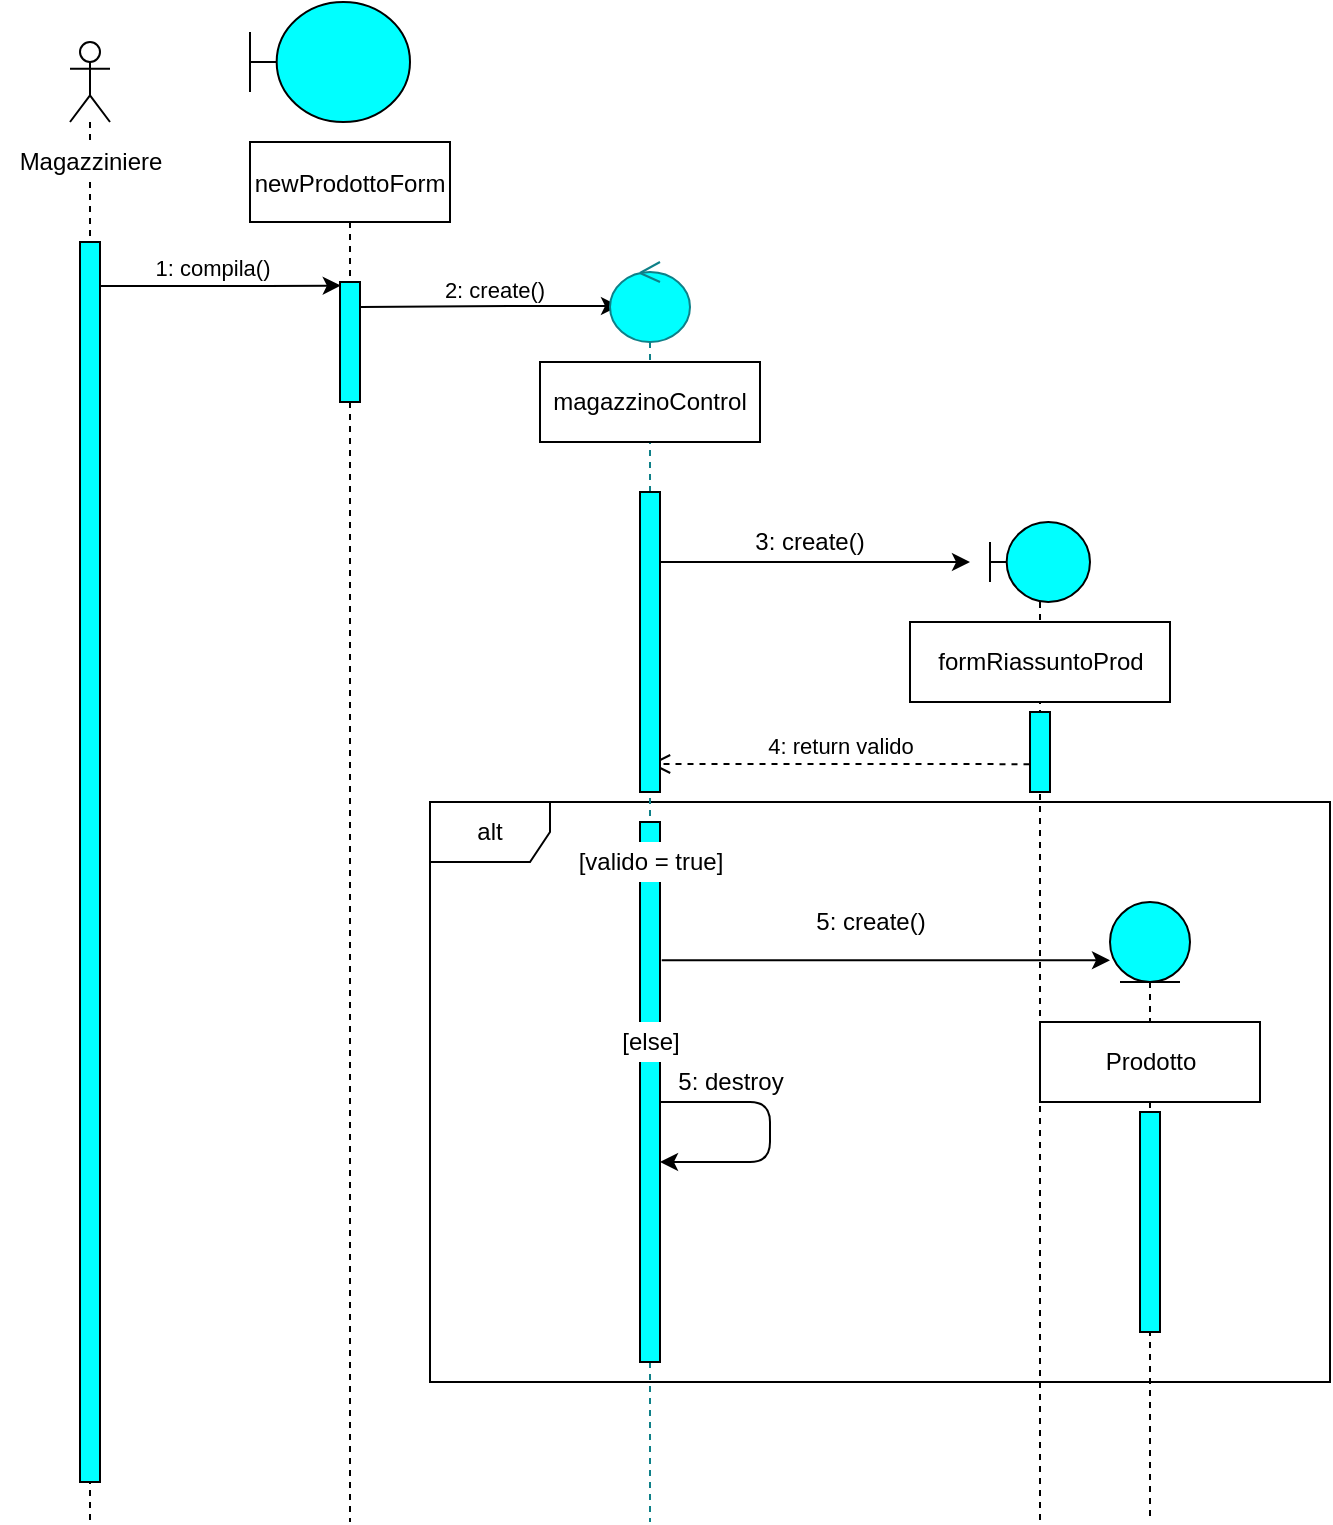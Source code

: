 <mxfile version="13.10.2" type="device"><diagram id="kgpKYQtTHZ0yAKxKKP6v" name="Page-1"><mxGraphModel dx="1038" dy="568" grid="1" gridSize="10" guides="1" tooltips="1" connect="1" arrows="1" fold="1" page="1" pageScale="1" pageWidth="850" pageHeight="1100" math="0" shadow="0"><root><mxCell id="0"/><mxCell id="1" parent="0"/><mxCell id="EGCXP0-oF4D9gxy1c2hi-7" value="alt" style="shape=umlFrame;whiteSpace=wrap;html=1;fillColor=#FFFFFF;" parent="1" vertex="1"><mxGeometry x="270" y="480" width="450" height="290" as="geometry"/></mxCell><mxCell id="3nuBFxr9cyL0pnOWT2aG-1" value="newProdottoForm" style="shape=umlLifeline;perimeter=lifelinePerimeter;container=1;collapsible=0;recursiveResize=0;rounded=0;shadow=0;strokeWidth=1;fillColor=#FFFFFF;" parent="1" vertex="1"><mxGeometry x="180" y="150" width="100" height="690" as="geometry"/></mxCell><mxCell id="3nuBFxr9cyL0pnOWT2aG-2" value="" style="points=[];perimeter=orthogonalPerimeter;rounded=0;shadow=0;strokeWidth=1;fillColor=#00FFFF;" parent="3nuBFxr9cyL0pnOWT2aG-1" vertex="1"><mxGeometry x="45" y="70" width="10" height="60" as="geometry"/></mxCell><mxCell id="MiAPoc62xb50PXXLJI-n-19" value="" style="shape=umlBoundary;whiteSpace=wrap;html=1;fillColor=#00FFFF;" parent="1" vertex="1"><mxGeometry x="180" y="80" width="80" height="60" as="geometry"/></mxCell><mxCell id="MiAPoc62xb50PXXLJI-n-20" value="1: compila()" style="endArrow=classic;html=1;entryX=0.138;entryY=0.099;entryDx=0;entryDy=0;entryPerimeter=0;fillColor=#00FFFF;" parent="1" edge="1"><mxGeometry x="-0.058" y="9" width="50" height="50" relative="1" as="geometry"><mxPoint x="104" y="222" as="sourcePoint"/><mxPoint x="225.38" y="221.81" as="targetPoint"/><Array as="points"><mxPoint x="179" y="222"/></Array><mxPoint as="offset"/></mxGeometry></mxCell><mxCell id="MiAPoc62xb50PXXLJI-n-30" value="2: create()" style="endArrow=classic;html=1;exitX=1.027;exitY=0.255;exitDx=0;exitDy=0;exitPerimeter=0;fillColor=#00FFFF;" parent="1" edge="1"><mxGeometry x="0.04" y="8" width="50" height="50" relative="1" as="geometry"><mxPoint x="235.27" y="232.45" as="sourcePoint"/><mxPoint x="364.5" y="232" as="targetPoint"/><Array as="points"><mxPoint x="300" y="232"/></Array><mxPoint as="offset"/></mxGeometry></mxCell><mxCell id="EGCXP0-oF4D9gxy1c2hi-1" value="" style="shape=umlLifeline;participant=umlEntity;perimeter=lifelinePerimeter;whiteSpace=wrap;html=1;container=1;collapsible=0;recursiveResize=0;verticalAlign=top;spacingTop=36;outlineConnect=0;fillColor=#00FFFF;" parent="1" vertex="1"><mxGeometry x="610" y="530" width="40" height="310" as="geometry"/></mxCell><mxCell id="EGCXP0-oF4D9gxy1c2hi-16" value="" style="html=1;points=[];perimeter=orthogonalPerimeter;fillColor=#00FFFF;" parent="EGCXP0-oF4D9gxy1c2hi-1" vertex="1"><mxGeometry x="15" y="105" width="10" height="110" as="geometry"/></mxCell><mxCell id="EGCXP0-oF4D9gxy1c2hi-2" value="" style="shape=umlLifeline;participant=umlBoundary;perimeter=lifelinePerimeter;whiteSpace=wrap;html=1;container=1;collapsible=0;recursiveResize=0;verticalAlign=top;spacingTop=36;outlineConnect=0;fillColor=#00FFFF;" parent="1" vertex="1"><mxGeometry x="550" y="340" width="50" height="500" as="geometry"/></mxCell><mxCell id="EGCXP0-oF4D9gxy1c2hi-3" value="" style="html=1;points=[];perimeter=orthogonalPerimeter;fillColor=#00FFFF;" parent="EGCXP0-oF4D9gxy1c2hi-2" vertex="1"><mxGeometry x="20" y="95" width="10" height="40" as="geometry"/></mxCell><mxCell id="MiAPoc62xb50PXXLJI-n-47" value="formRiassuntoProd" style="html=1;fillColor=#FFFFFF;" parent="1" vertex="1"><mxGeometry x="510" y="390" width="130" height="40" as="geometry"/></mxCell><mxCell id="EGCXP0-oF4D9gxy1c2hi-14" value="4: return valido" style="html=1;verticalAlign=bottom;endArrow=open;dashed=1;endSize=8;fillColor=#00FFFF;exitX=-0.025;exitY=0.652;exitDx=0;exitDy=0;exitPerimeter=0;" parent="1" source="EGCXP0-oF4D9gxy1c2hi-3" target="L4Ttdds26EjUfAYfwU1u-8" edge="1"><mxGeometry relative="1" as="geometry"><mxPoint x="500" y="319.5" as="sourcePoint"/><mxPoint x="440" y="461" as="targetPoint"/><Array as="points"><mxPoint x="490" y="461"/></Array></mxGeometry></mxCell><mxCell id="EGCXP0-oF4D9gxy1c2hi-17" value="Prodotto" style="html=1;fillColor=#FFFFFF;" parent="1" vertex="1"><mxGeometry x="575" y="590" width="110" height="40" as="geometry"/></mxCell><mxCell id="EGCXP0-oF4D9gxy1c2hi-26" value="5: destroy" style="text;html=1;align=center;verticalAlign=middle;resizable=0;points=[];autosize=1;" parent="1" vertex="1"><mxGeometry x="385" y="610" width="70" height="20" as="geometry"/></mxCell><mxCell id="EGCXP0-oF4D9gxy1c2hi-27" value="" style="shape=umlLifeline;participant=umlActor;perimeter=lifelinePerimeter;whiteSpace=wrap;html=1;container=1;collapsible=0;recursiveResize=0;verticalAlign=top;spacingTop=36;outlineConnect=0;fillColor=#FFFFFF;" parent="1" vertex="1"><mxGeometry x="90" y="100" width="20" height="740" as="geometry"/></mxCell><mxCell id="EGCXP0-oF4D9gxy1c2hi-28" value="" style="html=1;points=[];perimeter=orthogonalPerimeter;fillColor=#00FFFF;" parent="EGCXP0-oF4D9gxy1c2hi-27" vertex="1"><mxGeometry x="5" y="100" width="10" height="620" as="geometry"/></mxCell><mxCell id="EGCXP0-oF4D9gxy1c2hi-29" value="Magazziniere" style="text;html=1;align=center;verticalAlign=middle;resizable=0;points=[];autosize=1;fillColor=#FFFFFF;" parent="1" vertex="1"><mxGeometry x="55" y="150" width="90" height="20" as="geometry"/></mxCell><mxCell id="EGCXP0-oF4D9gxy1c2hi-33" value="3: create()" style="text;html=1;strokeColor=none;fillColor=none;align=center;verticalAlign=middle;whiteSpace=wrap;rounded=0;" parent="1" vertex="1"><mxGeometry x="420" y="340" width="80" height="20" as="geometry"/></mxCell><mxCell id="EGCXP0-oF4D9gxy1c2hi-35" value="" style="endArrow=classic;html=1;fillColor=#00FFFF;" parent="1" source="L4Ttdds26EjUfAYfwU1u-8" edge="1"><mxGeometry width="50" height="50" relative="1" as="geometry"><mxPoint x="416.33" y="360.0" as="sourcePoint"/><mxPoint x="540" y="360.04" as="targetPoint"/></mxGeometry></mxCell><mxCell id="EGCXP0-oF4D9gxy1c2hi-21" value="5: create()" style="text;html=1;align=center;verticalAlign=middle;resizable=0;points=[];autosize=1;" parent="1" vertex="1"><mxGeometry x="455" y="530" width="70" height="20" as="geometry"/></mxCell><mxCell id="L4Ttdds26EjUfAYfwU1u-5" value="" style="endArrow=classic;html=1;fillColor=#00FFFF;entryX=0;entryY=0.094;entryDx=0;entryDy=0;entryPerimeter=0;exitX=1.087;exitY=0.256;exitDx=0;exitDy=0;exitPerimeter=0;" parent="1" source="EGCXP0-oF4D9gxy1c2hi-6" target="EGCXP0-oF4D9gxy1c2hi-1" edge="1"><mxGeometry width="50" height="50" relative="1" as="geometry"><mxPoint x="400" y="559" as="sourcePoint"/><mxPoint x="538.56" y="567.9" as="targetPoint"/></mxGeometry></mxCell><mxCell id="EGCXP0-oF4D9gxy1c2hi-25" value="" style="endArrow=classic;html=1;fillColor=#00FFFF;" parent="1" source="EGCXP0-oF4D9gxy1c2hi-6" target="EGCXP0-oF4D9gxy1c2hi-6" edge="1"><mxGeometry width="50" height="50" relative="1" as="geometry"><mxPoint x="517.5" y="510" as="sourcePoint"/><mxPoint x="414" y="660" as="targetPoint"/><Array as="points"><mxPoint x="440" y="630"/><mxPoint x="440" y="660"/></Array></mxGeometry></mxCell><mxCell id="L4Ttdds26EjUfAYfwU1u-8" value="" style="shape=umlLifeline;participant=umlControl;perimeter=lifelinePerimeter;whiteSpace=wrap;html=1;container=1;collapsible=0;recursiveResize=0;verticalAlign=top;spacingTop=36;outlineConnect=0;strokeColor=#0e8088;fillColor=#00FFFF;" parent="1" vertex="1"><mxGeometry x="360" y="210" width="40" height="630" as="geometry"/></mxCell><mxCell id="L4Ttdds26EjUfAYfwU1u-1" value="" style="points=[];perimeter=orthogonalPerimeter;rounded=0;shadow=0;strokeWidth=1;fillColor=#00FFFF;" parent="L4Ttdds26EjUfAYfwU1u-8" vertex="1"><mxGeometry x="15" y="115" width="10" height="150" as="geometry"/></mxCell><mxCell id="EGCXP0-oF4D9gxy1c2hi-6" value="" style="html=1;points=[];perimeter=orthogonalPerimeter;fillColor=#00FFFF;" parent="1" vertex="1"><mxGeometry x="375" y="490" width="10" height="270" as="geometry"/></mxCell><mxCell id="EGCXP0-oF4D9gxy1c2hi-9" value="[valido = true]" style="text;html=1;strokeColor=none;align=center;verticalAlign=middle;whiteSpace=wrap;rounded=0;fillColor=#ffffff;" parent="1" vertex="1"><mxGeometry x="337.5" y="500" width="85" height="20" as="geometry"/></mxCell><mxCell id="EGCXP0-oF4D9gxy1c2hi-22" value="[else]" style="text;html=1;align=center;verticalAlign=middle;resizable=0;points=[];autosize=1;fillColor=#FFFFFF;" parent="1" vertex="1"><mxGeometry x="360" y="590" width="40" height="20" as="geometry"/></mxCell><mxCell id="MiAPoc62xb50PXXLJI-n-22" value="magazzinoControl" style="rounded=0;whiteSpace=wrap;html=1;align=center;fillColor=#FFFFFF;" parent="1" vertex="1"><mxGeometry x="325" y="260" width="110" height="40" as="geometry"/></mxCell></root></mxGraphModel></diagram></mxfile>